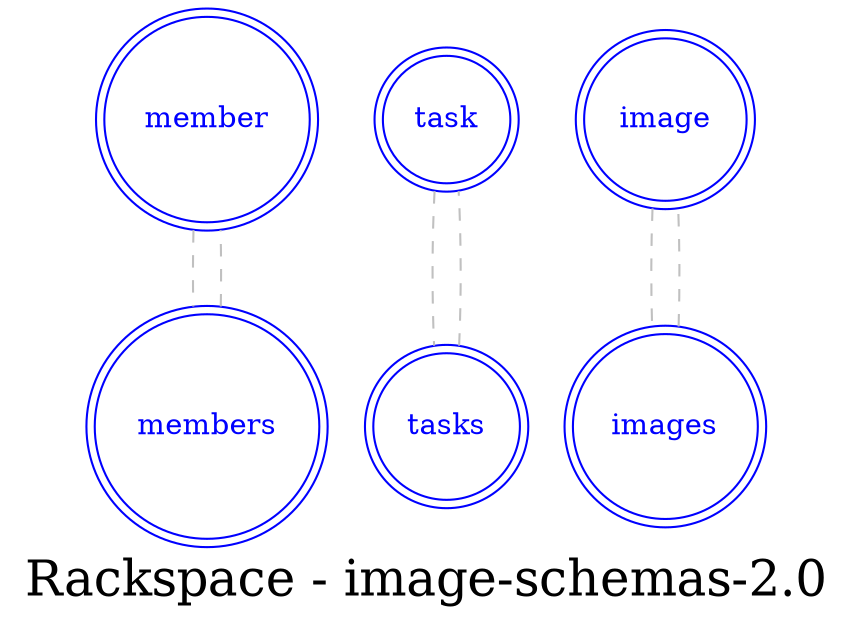 digraph LexiconGraph {
graph[label="Rackspace - image-schemas-2.0", fontsize=24]
splines=true
"member" [color=blue, fontcolor=blue, shape=doublecircle]
"task" [color=blue, fontcolor=blue, shape=doublecircle]
"members" [color=blue, fontcolor=blue, shape=doublecircle]
"tasks" [color=blue, fontcolor=blue, shape=doublecircle]
"image" [color=blue, fontcolor=blue, shape=doublecircle]
"images" [color=blue, fontcolor=blue, shape=doublecircle]
"members" -> "member" [color=grey, fontcolor=grey, arrowhead=none, arrowtail=none, style=dashed]
"tasks" -> "task" [color=grey, fontcolor=grey, arrowhead=none, arrowtail=none, style=dashed]
"member" -> "members" [color=grey, fontcolor=grey, arrowhead=none, arrowtail=none, style=dashed]
"task" -> "tasks" [color=grey, fontcolor=grey, arrowhead=none, arrowtail=none, style=dashed]
"images" -> "image" [color=grey, fontcolor=grey, arrowhead=none, arrowtail=none, style=dashed]
"image" -> "images" [color=grey, fontcolor=grey, arrowhead=none, arrowtail=none, style=dashed]
}
